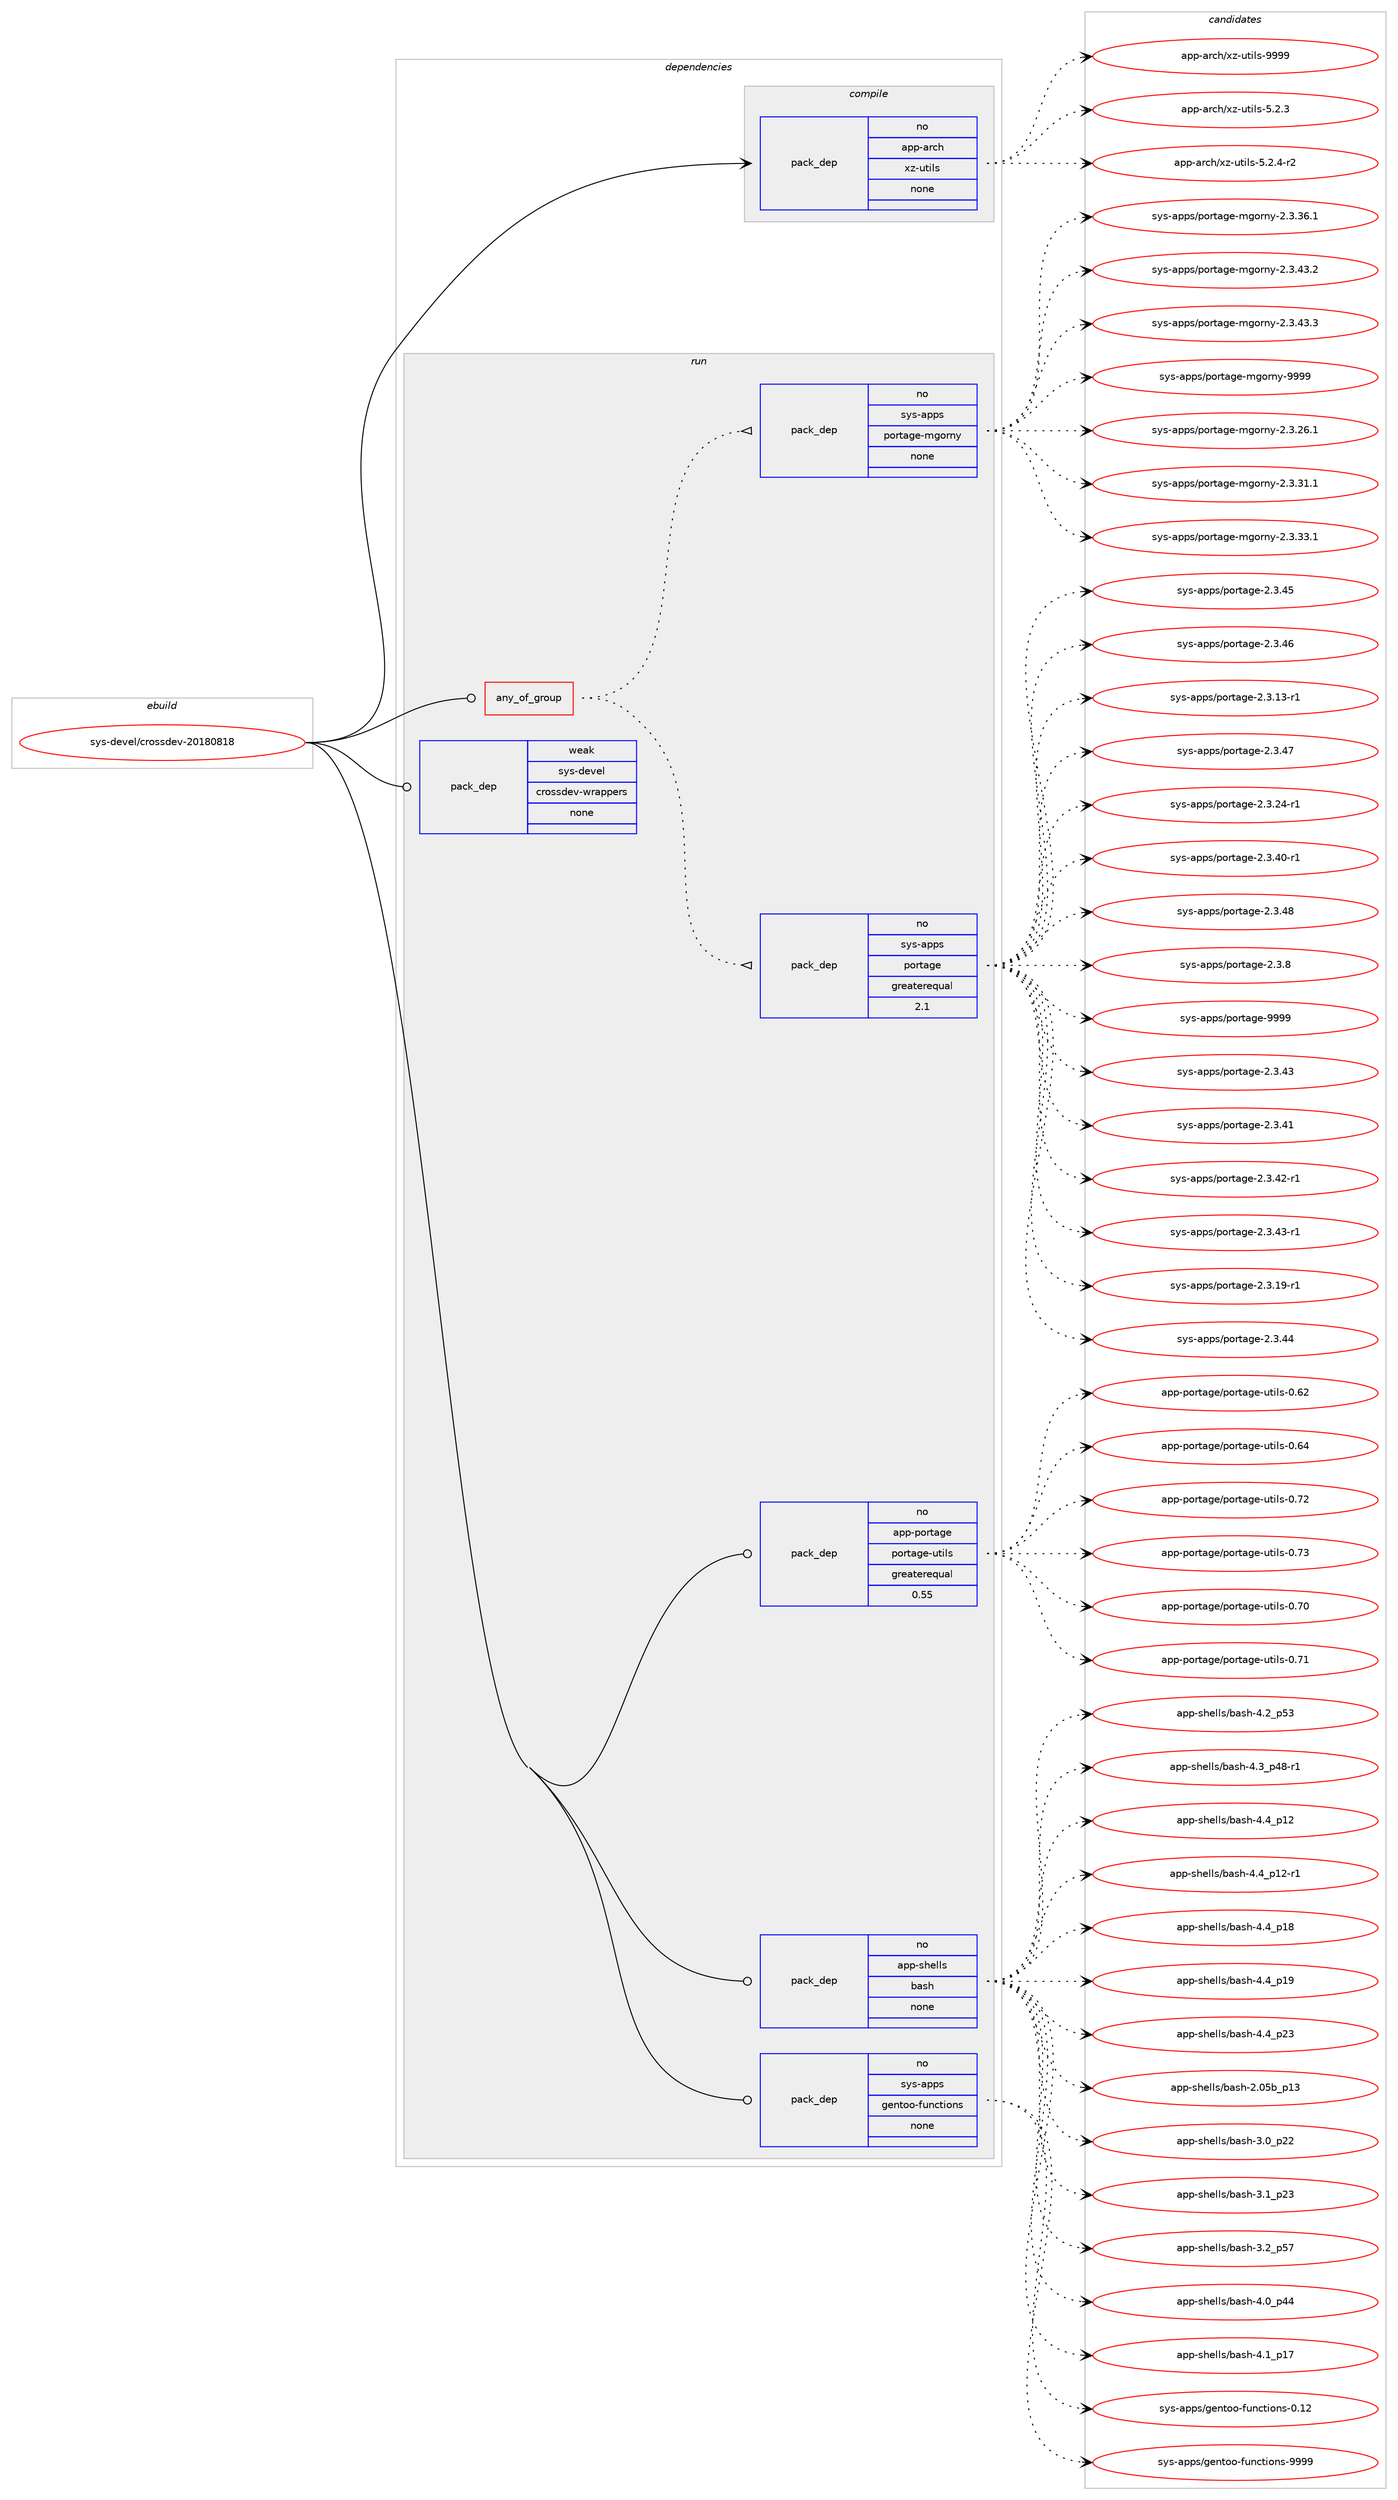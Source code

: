 digraph prolog {

# *************
# Graph options
# *************

newrank=true;
concentrate=true;
compound=true;
graph [rankdir=LR,fontname=Helvetica,fontsize=10,ranksep=1.5];#, ranksep=2.5, nodesep=0.2];
edge  [arrowhead=vee];
node  [fontname=Helvetica,fontsize=10];

# **********
# The ebuild
# **********

subgraph cluster_leftcol {
color=gray;
rank=same;
label=<<i>ebuild</i>>;
id [label="sys-devel/crossdev-20180818", color=red, width=4, href="../sys-devel/crossdev-20180818.svg"];
}

# ****************
# The dependencies
# ****************

subgraph cluster_midcol {
color=gray;
label=<<i>dependencies</i>>;
subgraph cluster_compile {
fillcolor="#eeeeee";
style=filled;
label=<<i>compile</i>>;
subgraph pack347 {
dependency448 [label=<<TABLE BORDER="0" CELLBORDER="1" CELLSPACING="0" CELLPADDING="4" WIDTH="220"><TR><TD ROWSPAN="6" CELLPADDING="30">pack_dep</TD></TR><TR><TD WIDTH="110">no</TD></TR><TR><TD>app-arch</TD></TR><TR><TD>xz-utils</TD></TR><TR><TD>none</TD></TR><TR><TD></TD></TR></TABLE>>, shape=none, color=blue];
}
id:e -> dependency448:w [weight=20,style="solid",arrowhead="vee"];
}
subgraph cluster_compileandrun {
fillcolor="#eeeeee";
style=filled;
label=<<i>compile and run</i>>;
}
subgraph cluster_run {
fillcolor="#eeeeee";
style=filled;
label=<<i>run</i>>;
subgraph any6 {
dependency449 [label=<<TABLE BORDER="0" CELLBORDER="1" CELLSPACING="0" CELLPADDING="4"><TR><TD CELLPADDING="10">any_of_group</TD></TR></TABLE>>, shape=none, color=red];subgraph pack348 {
dependency450 [label=<<TABLE BORDER="0" CELLBORDER="1" CELLSPACING="0" CELLPADDING="4" WIDTH="220"><TR><TD ROWSPAN="6" CELLPADDING="30">pack_dep</TD></TR><TR><TD WIDTH="110">no</TD></TR><TR><TD>sys-apps</TD></TR><TR><TD>portage</TD></TR><TR><TD>greaterequal</TD></TR><TR><TD>2.1</TD></TR></TABLE>>, shape=none, color=blue];
}
dependency449:e -> dependency450:w [weight=20,style="dotted",arrowhead="oinv"];
subgraph pack349 {
dependency451 [label=<<TABLE BORDER="0" CELLBORDER="1" CELLSPACING="0" CELLPADDING="4" WIDTH="220"><TR><TD ROWSPAN="6" CELLPADDING="30">pack_dep</TD></TR><TR><TD WIDTH="110">no</TD></TR><TR><TD>sys-apps</TD></TR><TR><TD>portage-mgorny</TD></TR><TR><TD>none</TD></TR><TR><TD></TD></TR></TABLE>>, shape=none, color=blue];
}
dependency449:e -> dependency451:w [weight=20,style="dotted",arrowhead="oinv"];
}
id:e -> dependency449:w [weight=20,style="solid",arrowhead="odot"];
subgraph pack350 {
dependency452 [label=<<TABLE BORDER="0" CELLBORDER="1" CELLSPACING="0" CELLPADDING="4" WIDTH="220"><TR><TD ROWSPAN="6" CELLPADDING="30">pack_dep</TD></TR><TR><TD WIDTH="110">no</TD></TR><TR><TD>app-portage</TD></TR><TR><TD>portage-utils</TD></TR><TR><TD>greaterequal</TD></TR><TR><TD>0.55</TD></TR></TABLE>>, shape=none, color=blue];
}
id:e -> dependency452:w [weight=20,style="solid",arrowhead="odot"];
subgraph pack351 {
dependency453 [label=<<TABLE BORDER="0" CELLBORDER="1" CELLSPACING="0" CELLPADDING="4" WIDTH="220"><TR><TD ROWSPAN="6" CELLPADDING="30">pack_dep</TD></TR><TR><TD WIDTH="110">no</TD></TR><TR><TD>app-shells</TD></TR><TR><TD>bash</TD></TR><TR><TD>none</TD></TR><TR><TD></TD></TR></TABLE>>, shape=none, color=blue];
}
id:e -> dependency453:w [weight=20,style="solid",arrowhead="odot"];
subgraph pack352 {
dependency454 [label=<<TABLE BORDER="0" CELLBORDER="1" CELLSPACING="0" CELLPADDING="4" WIDTH="220"><TR><TD ROWSPAN="6" CELLPADDING="30">pack_dep</TD></TR><TR><TD WIDTH="110">no</TD></TR><TR><TD>sys-apps</TD></TR><TR><TD>gentoo-functions</TD></TR><TR><TD>none</TD></TR><TR><TD></TD></TR></TABLE>>, shape=none, color=blue];
}
id:e -> dependency454:w [weight=20,style="solid",arrowhead="odot"];
subgraph pack353 {
dependency455 [label=<<TABLE BORDER="0" CELLBORDER="1" CELLSPACING="0" CELLPADDING="4" WIDTH="220"><TR><TD ROWSPAN="6" CELLPADDING="30">pack_dep</TD></TR><TR><TD WIDTH="110">weak</TD></TR><TR><TD>sys-devel</TD></TR><TR><TD>crossdev-wrappers</TD></TR><TR><TD>none</TD></TR><TR><TD></TD></TR></TABLE>>, shape=none, color=blue];
}
id:e -> dependency455:w [weight=20,style="solid",arrowhead="odot"];
}
}

# **************
# The candidates
# **************

subgraph cluster_choices {
rank=same;
color=gray;
label=<<i>candidates</i>>;

subgraph choice347 {
color=black;
nodesep=1;
choice971121124597114991044712012245117116105108115455346504651 [label="app-arch/xz-utils-5.2.3", color=red, width=4,href="../app-arch/xz-utils-5.2.3.svg"];
choice9711211245971149910447120122451171161051081154553465046524511450 [label="app-arch/xz-utils-5.2.4-r2", color=red, width=4,href="../app-arch/xz-utils-5.2.4-r2.svg"];
choice9711211245971149910447120122451171161051081154557575757 [label="app-arch/xz-utils-9999", color=red, width=4,href="../app-arch/xz-utils-9999.svg"];
dependency448:e -> choice971121124597114991044712012245117116105108115455346504651:w [style=dotted,weight="100"];
dependency448:e -> choice9711211245971149910447120122451171161051081154553465046524511450:w [style=dotted,weight="100"];
dependency448:e -> choice9711211245971149910447120122451171161051081154557575757:w [style=dotted,weight="100"];
}
subgraph choice348 {
color=black;
nodesep=1;
choice1151211154597112112115471121111141169710310145504651465251 [label="sys-apps/portage-2.3.43", color=red, width=4,href="../sys-apps/portage-2.3.43.svg"];
choice1151211154597112112115471121111141169710310145504651465249 [label="sys-apps/portage-2.3.41", color=red, width=4,href="../sys-apps/portage-2.3.41.svg"];
choice11512111545971121121154711211111411697103101455046514652504511449 [label="sys-apps/portage-2.3.42-r1", color=red, width=4,href="../sys-apps/portage-2.3.42-r1.svg"];
choice11512111545971121121154711211111411697103101455046514652514511449 [label="sys-apps/portage-2.3.43-r1", color=red, width=4,href="../sys-apps/portage-2.3.43-r1.svg"];
choice11512111545971121121154711211111411697103101455046514649574511449 [label="sys-apps/portage-2.3.19-r1", color=red, width=4,href="../sys-apps/portage-2.3.19-r1.svg"];
choice1151211154597112112115471121111141169710310145504651465252 [label="sys-apps/portage-2.3.44", color=red, width=4,href="../sys-apps/portage-2.3.44.svg"];
choice1151211154597112112115471121111141169710310145504651465253 [label="sys-apps/portage-2.3.45", color=red, width=4,href="../sys-apps/portage-2.3.45.svg"];
choice1151211154597112112115471121111141169710310145504651465254 [label="sys-apps/portage-2.3.46", color=red, width=4,href="../sys-apps/portage-2.3.46.svg"];
choice11512111545971121121154711211111411697103101455046514649514511449 [label="sys-apps/portage-2.3.13-r1", color=red, width=4,href="../sys-apps/portage-2.3.13-r1.svg"];
choice1151211154597112112115471121111141169710310145504651465255 [label="sys-apps/portage-2.3.47", color=red, width=4,href="../sys-apps/portage-2.3.47.svg"];
choice11512111545971121121154711211111411697103101455046514650524511449 [label="sys-apps/portage-2.3.24-r1", color=red, width=4,href="../sys-apps/portage-2.3.24-r1.svg"];
choice11512111545971121121154711211111411697103101455046514652484511449 [label="sys-apps/portage-2.3.40-r1", color=red, width=4,href="../sys-apps/portage-2.3.40-r1.svg"];
choice1151211154597112112115471121111141169710310145504651465256 [label="sys-apps/portage-2.3.48", color=red, width=4,href="../sys-apps/portage-2.3.48.svg"];
choice11512111545971121121154711211111411697103101455046514656 [label="sys-apps/portage-2.3.8", color=red, width=4,href="../sys-apps/portage-2.3.8.svg"];
choice115121115459711211211547112111114116971031014557575757 [label="sys-apps/portage-9999", color=red, width=4,href="../sys-apps/portage-9999.svg"];
dependency450:e -> choice1151211154597112112115471121111141169710310145504651465251:w [style=dotted,weight="100"];
dependency450:e -> choice1151211154597112112115471121111141169710310145504651465249:w [style=dotted,weight="100"];
dependency450:e -> choice11512111545971121121154711211111411697103101455046514652504511449:w [style=dotted,weight="100"];
dependency450:e -> choice11512111545971121121154711211111411697103101455046514652514511449:w [style=dotted,weight="100"];
dependency450:e -> choice11512111545971121121154711211111411697103101455046514649574511449:w [style=dotted,weight="100"];
dependency450:e -> choice1151211154597112112115471121111141169710310145504651465252:w [style=dotted,weight="100"];
dependency450:e -> choice1151211154597112112115471121111141169710310145504651465253:w [style=dotted,weight="100"];
dependency450:e -> choice1151211154597112112115471121111141169710310145504651465254:w [style=dotted,weight="100"];
dependency450:e -> choice11512111545971121121154711211111411697103101455046514649514511449:w [style=dotted,weight="100"];
dependency450:e -> choice1151211154597112112115471121111141169710310145504651465255:w [style=dotted,weight="100"];
dependency450:e -> choice11512111545971121121154711211111411697103101455046514650524511449:w [style=dotted,weight="100"];
dependency450:e -> choice11512111545971121121154711211111411697103101455046514652484511449:w [style=dotted,weight="100"];
dependency450:e -> choice1151211154597112112115471121111141169710310145504651465256:w [style=dotted,weight="100"];
dependency450:e -> choice11512111545971121121154711211111411697103101455046514656:w [style=dotted,weight="100"];
dependency450:e -> choice115121115459711211211547112111114116971031014557575757:w [style=dotted,weight="100"];
}
subgraph choice349 {
color=black;
nodesep=1;
choice1151211154597112112115471121111141169710310145109103111114110121455046514650544649 [label="sys-apps/portage-mgorny-2.3.26.1", color=red, width=4,href="../sys-apps/portage-mgorny-2.3.26.1.svg"];
choice1151211154597112112115471121111141169710310145109103111114110121455046514651494649 [label="sys-apps/portage-mgorny-2.3.31.1", color=red, width=4,href="../sys-apps/portage-mgorny-2.3.31.1.svg"];
choice1151211154597112112115471121111141169710310145109103111114110121455046514651514649 [label="sys-apps/portage-mgorny-2.3.33.1", color=red, width=4,href="../sys-apps/portage-mgorny-2.3.33.1.svg"];
choice1151211154597112112115471121111141169710310145109103111114110121455046514651544649 [label="sys-apps/portage-mgorny-2.3.36.1", color=red, width=4,href="../sys-apps/portage-mgorny-2.3.36.1.svg"];
choice1151211154597112112115471121111141169710310145109103111114110121455046514652514650 [label="sys-apps/portage-mgorny-2.3.43.2", color=red, width=4,href="../sys-apps/portage-mgorny-2.3.43.2.svg"];
choice1151211154597112112115471121111141169710310145109103111114110121455046514652514651 [label="sys-apps/portage-mgorny-2.3.43.3", color=red, width=4,href="../sys-apps/portage-mgorny-2.3.43.3.svg"];
choice11512111545971121121154711211111411697103101451091031111141101214557575757 [label="sys-apps/portage-mgorny-9999", color=red, width=4,href="../sys-apps/portage-mgorny-9999.svg"];
dependency451:e -> choice1151211154597112112115471121111141169710310145109103111114110121455046514650544649:w [style=dotted,weight="100"];
dependency451:e -> choice1151211154597112112115471121111141169710310145109103111114110121455046514651494649:w [style=dotted,weight="100"];
dependency451:e -> choice1151211154597112112115471121111141169710310145109103111114110121455046514651514649:w [style=dotted,weight="100"];
dependency451:e -> choice1151211154597112112115471121111141169710310145109103111114110121455046514651544649:w [style=dotted,weight="100"];
dependency451:e -> choice1151211154597112112115471121111141169710310145109103111114110121455046514652514650:w [style=dotted,weight="100"];
dependency451:e -> choice1151211154597112112115471121111141169710310145109103111114110121455046514652514651:w [style=dotted,weight="100"];
dependency451:e -> choice11512111545971121121154711211111411697103101451091031111141101214557575757:w [style=dotted,weight="100"];
}
subgraph choice350 {
color=black;
nodesep=1;
choice9711211245112111114116971031014711211111411697103101451171161051081154548465548 [label="app-portage/portage-utils-0.70", color=red, width=4,href="../app-portage/portage-utils-0.70.svg"];
choice9711211245112111114116971031014711211111411697103101451171161051081154548465549 [label="app-portage/portage-utils-0.71", color=red, width=4,href="../app-portage/portage-utils-0.71.svg"];
choice9711211245112111114116971031014711211111411697103101451171161051081154548465450 [label="app-portage/portage-utils-0.62", color=red, width=4,href="../app-portage/portage-utils-0.62.svg"];
choice9711211245112111114116971031014711211111411697103101451171161051081154548465452 [label="app-portage/portage-utils-0.64", color=red, width=4,href="../app-portage/portage-utils-0.64.svg"];
choice9711211245112111114116971031014711211111411697103101451171161051081154548465550 [label="app-portage/portage-utils-0.72", color=red, width=4,href="../app-portage/portage-utils-0.72.svg"];
choice9711211245112111114116971031014711211111411697103101451171161051081154548465551 [label="app-portage/portage-utils-0.73", color=red, width=4,href="../app-portage/portage-utils-0.73.svg"];
dependency452:e -> choice9711211245112111114116971031014711211111411697103101451171161051081154548465548:w [style=dotted,weight="100"];
dependency452:e -> choice9711211245112111114116971031014711211111411697103101451171161051081154548465549:w [style=dotted,weight="100"];
dependency452:e -> choice9711211245112111114116971031014711211111411697103101451171161051081154548465450:w [style=dotted,weight="100"];
dependency452:e -> choice9711211245112111114116971031014711211111411697103101451171161051081154548465452:w [style=dotted,weight="100"];
dependency452:e -> choice9711211245112111114116971031014711211111411697103101451171161051081154548465550:w [style=dotted,weight="100"];
dependency452:e -> choice9711211245112111114116971031014711211111411697103101451171161051081154548465551:w [style=dotted,weight="100"];
}
subgraph choice351 {
color=black;
nodesep=1;
choice9711211245115104101108108115479897115104455046485398951124951 [label="app-shells/bash-2.05b_p13", color=red, width=4,href="../app-shells/bash-2.05b_p13.svg"];
choice971121124511510410110810811547989711510445514648951125050 [label="app-shells/bash-3.0_p22", color=red, width=4,href="../app-shells/bash-3.0_p22.svg"];
choice971121124511510410110810811547989711510445514649951125051 [label="app-shells/bash-3.1_p23", color=red, width=4,href="../app-shells/bash-3.1_p23.svg"];
choice971121124511510410110810811547989711510445514650951125355 [label="app-shells/bash-3.2_p57", color=red, width=4,href="../app-shells/bash-3.2_p57.svg"];
choice971121124511510410110810811547989711510445524648951125252 [label="app-shells/bash-4.0_p44", color=red, width=4,href="../app-shells/bash-4.0_p44.svg"];
choice971121124511510410110810811547989711510445524649951124955 [label="app-shells/bash-4.1_p17", color=red, width=4,href="../app-shells/bash-4.1_p17.svg"];
choice971121124511510410110810811547989711510445524650951125351 [label="app-shells/bash-4.2_p53", color=red, width=4,href="../app-shells/bash-4.2_p53.svg"];
choice9711211245115104101108108115479897115104455246519511252564511449 [label="app-shells/bash-4.3_p48-r1", color=red, width=4,href="../app-shells/bash-4.3_p48-r1.svg"];
choice971121124511510410110810811547989711510445524652951124950 [label="app-shells/bash-4.4_p12", color=red, width=4,href="../app-shells/bash-4.4_p12.svg"];
choice9711211245115104101108108115479897115104455246529511249504511449 [label="app-shells/bash-4.4_p12-r1", color=red, width=4,href="../app-shells/bash-4.4_p12-r1.svg"];
choice971121124511510410110810811547989711510445524652951124956 [label="app-shells/bash-4.4_p18", color=red, width=4,href="../app-shells/bash-4.4_p18.svg"];
choice971121124511510410110810811547989711510445524652951124957 [label="app-shells/bash-4.4_p19", color=red, width=4,href="../app-shells/bash-4.4_p19.svg"];
choice971121124511510410110810811547989711510445524652951125051 [label="app-shells/bash-4.4_p23", color=red, width=4,href="../app-shells/bash-4.4_p23.svg"];
dependency453:e -> choice9711211245115104101108108115479897115104455046485398951124951:w [style=dotted,weight="100"];
dependency453:e -> choice971121124511510410110810811547989711510445514648951125050:w [style=dotted,weight="100"];
dependency453:e -> choice971121124511510410110810811547989711510445514649951125051:w [style=dotted,weight="100"];
dependency453:e -> choice971121124511510410110810811547989711510445514650951125355:w [style=dotted,weight="100"];
dependency453:e -> choice971121124511510410110810811547989711510445524648951125252:w [style=dotted,weight="100"];
dependency453:e -> choice971121124511510410110810811547989711510445524649951124955:w [style=dotted,weight="100"];
dependency453:e -> choice971121124511510410110810811547989711510445524650951125351:w [style=dotted,weight="100"];
dependency453:e -> choice9711211245115104101108108115479897115104455246519511252564511449:w [style=dotted,weight="100"];
dependency453:e -> choice971121124511510410110810811547989711510445524652951124950:w [style=dotted,weight="100"];
dependency453:e -> choice9711211245115104101108108115479897115104455246529511249504511449:w [style=dotted,weight="100"];
dependency453:e -> choice971121124511510410110810811547989711510445524652951124956:w [style=dotted,weight="100"];
dependency453:e -> choice971121124511510410110810811547989711510445524652951124957:w [style=dotted,weight="100"];
dependency453:e -> choice971121124511510410110810811547989711510445524652951125051:w [style=dotted,weight="100"];
}
subgraph choice352 {
color=black;
nodesep=1;
choice11512111545971121121154710310111011611111145102117110991161051111101154548464950 [label="sys-apps/gentoo-functions-0.12", color=red, width=4,href="../sys-apps/gentoo-functions-0.12.svg"];
choice11512111545971121121154710310111011611111145102117110991161051111101154557575757 [label="sys-apps/gentoo-functions-9999", color=red, width=4,href="../sys-apps/gentoo-functions-9999.svg"];
dependency454:e -> choice11512111545971121121154710310111011611111145102117110991161051111101154548464950:w [style=dotted,weight="100"];
dependency454:e -> choice11512111545971121121154710310111011611111145102117110991161051111101154557575757:w [style=dotted,weight="100"];
}
subgraph choice353 {
color=black;
nodesep=1;
}
}

}

